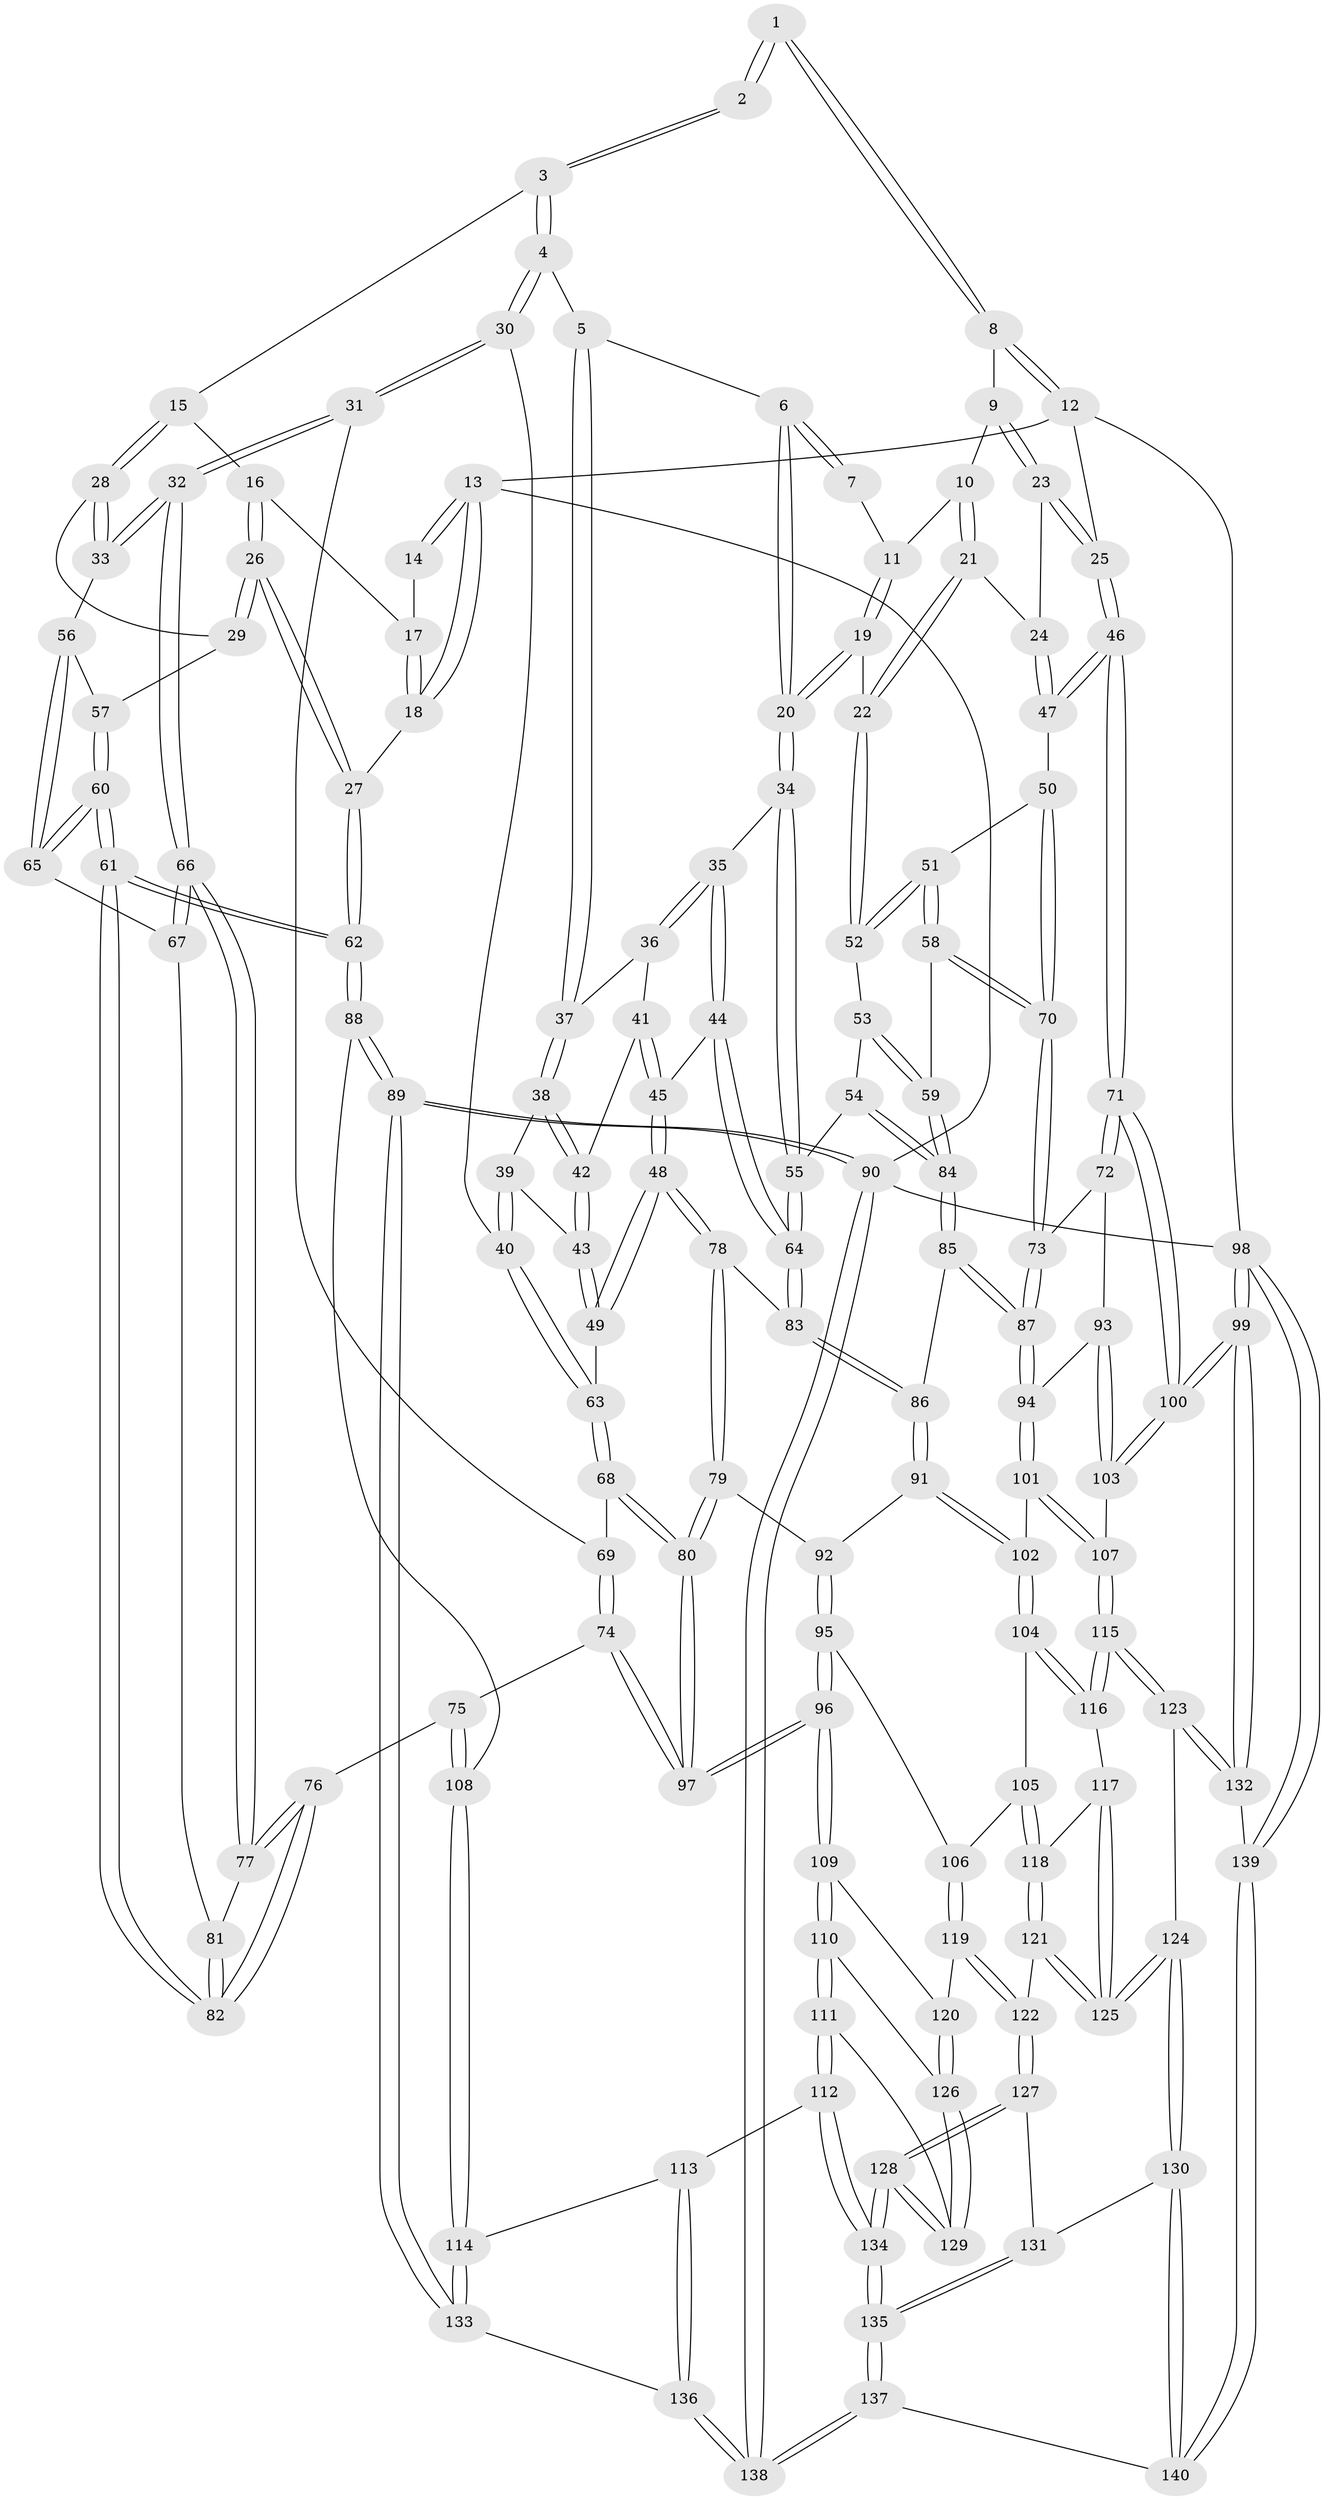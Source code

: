 // Generated by graph-tools (version 1.1) at 2025/11/02/27/25 16:11:52]
// undirected, 140 vertices, 347 edges
graph export_dot {
graph [start="1"]
  node [color=gray90,style=filled];
  1 [pos="+0.7220775909144398+0"];
  2 [pos="+0.3808527481010952+0"];
  3 [pos="+0.3682732616336716+0"];
  4 [pos="+0.4036658896276146+0.06851376196880152"];
  5 [pos="+0.4812201614776691+0.11354131044014285"];
  6 [pos="+0.5852402773046972+0.12171149168275619"];
  7 [pos="+0.6857597308298616+0"];
  8 [pos="+1+0"];
  9 [pos="+1+0"];
  10 [pos="+0.7926431901330748+0.0792636728620694"];
  11 [pos="+0.7316170070781814+0.09335766282508107"];
  12 [pos="+1+0"];
  13 [pos="+0+0"];
  14 [pos="+0.07646451136880651+0"];
  15 [pos="+0.17464312891630895+0.10795596685848523"];
  16 [pos="+0.15738954314214912+0.09591036718582611"];
  17 [pos="+0.1238743049428157+0.036568309645400636"];
  18 [pos="+0+0"];
  19 [pos="+0.7131124081430147+0.17281454178870448"];
  20 [pos="+0.6662482415726431+0.1954054908737724"];
  21 [pos="+0.8519889444044956+0.1827424944191822"];
  22 [pos="+0.8344321518363675+0.19326216133711727"];
  23 [pos="+0.8903086509648725+0.17009162019426086"];
  24 [pos="+0.8888428776401217+0.17135478129897788"];
  25 [pos="+1+0.27582865233375065"];
  26 [pos="+0+0.06951148253398605"];
  27 [pos="+0+0.05942324850288396"];
  28 [pos="+0.1659807863293651+0.14953521121878957"];
  29 [pos="+0+0.17321119939176946"];
  30 [pos="+0.3428724415033344+0.24009155886208358"];
  31 [pos="+0.30954361088583837+0.26238771924690163"];
  32 [pos="+0.25200088882016247+0.2756914681447225"];
  33 [pos="+0.1712843182966678+0.21348596184110868"];
  34 [pos="+0.6607014286812966+0.2250682728882053"];
  35 [pos="+0.6263332252305959+0.24933377353726666"];
  36 [pos="+0.5470628761235431+0.23791027823518132"];
  37 [pos="+0.4937034963817331+0.17754253109920873"];
  38 [pos="+0.4895543938736948+0.2168258400543436"];
  39 [pos="+0.4450616383863534+0.25581749670589055"];
  40 [pos="+0.37572081349839503+0.2638313806921456"];
  41 [pos="+0.5360402863275999+0.25848887712601043"];
  42 [pos="+0.4938345785401435+0.2503829401377634"];
  43 [pos="+0.48810752269881524+0.28116447586456284"];
  44 [pos="+0.5664131526637806+0.3271161734542275"];
  45 [pos="+0.5465142239625653+0.3312350976203503"];
  46 [pos="+1+0.35595621120437104"];
  47 [pos="+0.9357317568910595+0.2964260053078359"];
  48 [pos="+0.5269168565845815+0.3401227664690418"];
  49 [pos="+0.49096884818557385+0.31208356866103765"];
  50 [pos="+0.9170292113686216+0.3110875682852745"];
  51 [pos="+0.8459451208598591+0.26996313110617937"];
  52 [pos="+0.8309960445216951+0.21201839505723338"];
  53 [pos="+0.8005863713323745+0.2561978599808526"];
  54 [pos="+0.7294670421453332+0.33560527547510366"];
  55 [pos="+0.7186472372294594+0.32927382406274486"];
  56 [pos="+0.10409651514181441+0.2564818975585649"];
  57 [pos="+0.05841603781125849+0.247666022765505"];
  58 [pos="+0.8381602334345997+0.3729641317309557"];
  59 [pos="+0.8335580565248669+0.37291544623425815"];
  60 [pos="+0+0.4595546057197602"];
  61 [pos="+0+0.4845043843607813"];
  62 [pos="+0+0.5266950661002031"];
  63 [pos="+0.41908097753253404+0.312681765228092"];
  64 [pos="+0.628125547388322+0.37565111249266"];
  65 [pos="+0.1029506553757515+0.3211031635478444"];
  66 [pos="+0.22073192470014044+0.36523392709272273"];
  67 [pos="+0.1242323437009938+0.3383049579339927"];
  68 [pos="+0.39673271207954186+0.4597105879869943"];
  69 [pos="+0.32448824514426927+0.30621579224175727"];
  70 [pos="+0.8633715269741934+0.3821814709383774"];
  71 [pos="+1+0.4052515439518876"];
  72 [pos="+0.9430459085106409+0.4479921378474239"];
  73 [pos="+0.8918513999241788+0.41855059030156233"];
  74 [pos="+0.28571427125315246+0.502475212570014"];
  75 [pos="+0.2677628206466866+0.5002243319602975"];
  76 [pos="+0.22951863658153937+0.4591019705318893"];
  77 [pos="+0.22677938672950784+0.44669391718638246"];
  78 [pos="+0.5115229395916185+0.38812986516436226"];
  79 [pos="+0.4756173160795955+0.44493321726768736"];
  80 [pos="+0.39786816221507865+0.4705411999705346"];
  81 [pos="+0.11904787601081408+0.3860535384032486"];
  82 [pos="+0+0.48198831551435484"];
  83 [pos="+0.6240053135276619+0.4268562059139415"];
  84 [pos="+0.7615623898703409+0.3769173104141472"];
  85 [pos="+0.7589431190542941+0.38435825577637944"];
  86 [pos="+0.6384733624719645+0.4882402346744896"];
  87 [pos="+0.7847860003999739+0.5255037057151751"];
  88 [pos="+0+0.5974616933945325"];
  89 [pos="+0+0.9606047199947054"];
  90 [pos="+0+1"];
  91 [pos="+0.636426644176461+0.4963362822070589"];
  92 [pos="+0.5766130793558152+0.49814712213868123"];
  93 [pos="+0.9131413586005435+0.5220349638938399"];
  94 [pos="+0.780485281010403+0.5450275974323451"];
  95 [pos="+0.49782095079570754+0.6214591105388618"];
  96 [pos="+0.39709589779465726+0.5985058812998251"];
  97 [pos="+0.35944066147437875+0.5153785696287082"];
  98 [pos="+1+1"];
  99 [pos="+1+1"];
  100 [pos="+1+0.7852290553771591"];
  101 [pos="+0.7679368017551095+0.5630043112031204"];
  102 [pos="+0.6889238010141651+0.5754283279653356"];
  103 [pos="+0.9633374871528849+0.7171245508749262"];
  104 [pos="+0.6789617958126831+0.5950942449336686"];
  105 [pos="+0.5848267556096552+0.6403463695120476"];
  106 [pos="+0.5283981018593569+0.6438763383510581"];
  107 [pos="+0.9129531317658351+0.7213673014851207"];
  108 [pos="+0.1451291124256326+0.6545781319947347"];
  109 [pos="+0.3850920729826621+0.6346124370789016"];
  110 [pos="+0.308828997855624+0.7563096422641242"];
  111 [pos="+0.27890362068300034+0.7797915698911975"];
  112 [pos="+0.2594993729592954+0.7915450479133022"];
  113 [pos="+0.246151119936136+0.7934965524903922"];
  114 [pos="+0.23877577574525347+0.7904610072655898"];
  115 [pos="+0.8194849864972819+0.7807323483004215"];
  116 [pos="+0.6855670850053092+0.627176202130727"];
  117 [pos="+0.6738504100208075+0.6944984307592899"];
  118 [pos="+0.6164736739058294+0.7303762727694328"];
  119 [pos="+0.5254418247155327+0.765845008642697"];
  120 [pos="+0.48912527438110476+0.7770372642383698"];
  121 [pos="+0.6129869300707239+0.742049501948665"];
  122 [pos="+0.5506869295442691+0.7786889064610667"];
  123 [pos="+0.7878427779044972+0.8141191239048937"];
  124 [pos="+0.7426315720875466+0.8304577058058397"];
  125 [pos="+0.7254023750220757+0.8105764600461413"];
  126 [pos="+0.47211898477338904+0.7910251931739812"];
  127 [pos="+0.5714394359077503+0.8179298834204606"];
  128 [pos="+0.460068062964805+0.9141314040282383"];
  129 [pos="+0.4566749076539521+0.858166034947292"];
  130 [pos="+0.7139134778923252+0.8620635532619058"];
  131 [pos="+0.609404923414235+0.8563317962119216"];
  132 [pos="+0.8550493061527666+0.9227393229460112"];
  133 [pos="+0.03725763417280476+0.8824328586035942"];
  134 [pos="+0.4492356113512172+0.9877516591500997"];
  135 [pos="+0.4666537060930629+1"];
  136 [pos="+0.22944003303563737+0.9992611990280909"];
  137 [pos="+0.46767649000388223+1"];
  138 [pos="+0.27914545452260636+1"];
  139 [pos="+0.7293458810388116+1"];
  140 [pos="+0.6877468468461164+1"];
  1 -- 2;
  1 -- 2;
  1 -- 8;
  1 -- 8;
  2 -- 3;
  2 -- 3;
  3 -- 4;
  3 -- 4;
  3 -- 15;
  4 -- 5;
  4 -- 30;
  4 -- 30;
  5 -- 6;
  5 -- 37;
  5 -- 37;
  6 -- 7;
  6 -- 7;
  6 -- 20;
  6 -- 20;
  7 -- 11;
  8 -- 9;
  8 -- 12;
  8 -- 12;
  9 -- 10;
  9 -- 23;
  9 -- 23;
  10 -- 11;
  10 -- 21;
  10 -- 21;
  11 -- 19;
  11 -- 19;
  12 -- 13;
  12 -- 25;
  12 -- 98;
  13 -- 14;
  13 -- 14;
  13 -- 18;
  13 -- 18;
  13 -- 90;
  14 -- 17;
  15 -- 16;
  15 -- 28;
  15 -- 28;
  16 -- 17;
  16 -- 26;
  16 -- 26;
  17 -- 18;
  17 -- 18;
  18 -- 27;
  19 -- 20;
  19 -- 20;
  19 -- 22;
  20 -- 34;
  20 -- 34;
  21 -- 22;
  21 -- 22;
  21 -- 24;
  22 -- 52;
  22 -- 52;
  23 -- 24;
  23 -- 25;
  23 -- 25;
  24 -- 47;
  24 -- 47;
  25 -- 46;
  25 -- 46;
  26 -- 27;
  26 -- 27;
  26 -- 29;
  26 -- 29;
  27 -- 62;
  27 -- 62;
  28 -- 29;
  28 -- 33;
  28 -- 33;
  29 -- 57;
  30 -- 31;
  30 -- 31;
  30 -- 40;
  31 -- 32;
  31 -- 32;
  31 -- 69;
  32 -- 33;
  32 -- 33;
  32 -- 66;
  32 -- 66;
  33 -- 56;
  34 -- 35;
  34 -- 55;
  34 -- 55;
  35 -- 36;
  35 -- 36;
  35 -- 44;
  35 -- 44;
  36 -- 37;
  36 -- 41;
  37 -- 38;
  37 -- 38;
  38 -- 39;
  38 -- 42;
  38 -- 42;
  39 -- 40;
  39 -- 40;
  39 -- 43;
  40 -- 63;
  40 -- 63;
  41 -- 42;
  41 -- 45;
  41 -- 45;
  42 -- 43;
  42 -- 43;
  43 -- 49;
  43 -- 49;
  44 -- 45;
  44 -- 64;
  44 -- 64;
  45 -- 48;
  45 -- 48;
  46 -- 47;
  46 -- 47;
  46 -- 71;
  46 -- 71;
  47 -- 50;
  48 -- 49;
  48 -- 49;
  48 -- 78;
  48 -- 78;
  49 -- 63;
  50 -- 51;
  50 -- 70;
  50 -- 70;
  51 -- 52;
  51 -- 52;
  51 -- 58;
  51 -- 58;
  52 -- 53;
  53 -- 54;
  53 -- 59;
  53 -- 59;
  54 -- 55;
  54 -- 84;
  54 -- 84;
  55 -- 64;
  55 -- 64;
  56 -- 57;
  56 -- 65;
  56 -- 65;
  57 -- 60;
  57 -- 60;
  58 -- 59;
  58 -- 70;
  58 -- 70;
  59 -- 84;
  59 -- 84;
  60 -- 61;
  60 -- 61;
  60 -- 65;
  60 -- 65;
  61 -- 62;
  61 -- 62;
  61 -- 82;
  61 -- 82;
  62 -- 88;
  62 -- 88;
  63 -- 68;
  63 -- 68;
  64 -- 83;
  64 -- 83;
  65 -- 67;
  66 -- 67;
  66 -- 67;
  66 -- 77;
  66 -- 77;
  67 -- 81;
  68 -- 69;
  68 -- 80;
  68 -- 80;
  69 -- 74;
  69 -- 74;
  70 -- 73;
  70 -- 73;
  71 -- 72;
  71 -- 72;
  71 -- 100;
  71 -- 100;
  72 -- 73;
  72 -- 93;
  73 -- 87;
  73 -- 87;
  74 -- 75;
  74 -- 97;
  74 -- 97;
  75 -- 76;
  75 -- 108;
  75 -- 108;
  76 -- 77;
  76 -- 77;
  76 -- 82;
  76 -- 82;
  77 -- 81;
  78 -- 79;
  78 -- 79;
  78 -- 83;
  79 -- 80;
  79 -- 80;
  79 -- 92;
  80 -- 97;
  80 -- 97;
  81 -- 82;
  81 -- 82;
  83 -- 86;
  83 -- 86;
  84 -- 85;
  84 -- 85;
  85 -- 86;
  85 -- 87;
  85 -- 87;
  86 -- 91;
  86 -- 91;
  87 -- 94;
  87 -- 94;
  88 -- 89;
  88 -- 89;
  88 -- 108;
  89 -- 90;
  89 -- 90;
  89 -- 133;
  89 -- 133;
  90 -- 138;
  90 -- 138;
  90 -- 98;
  91 -- 92;
  91 -- 102;
  91 -- 102;
  92 -- 95;
  92 -- 95;
  93 -- 94;
  93 -- 103;
  93 -- 103;
  94 -- 101;
  94 -- 101;
  95 -- 96;
  95 -- 96;
  95 -- 106;
  96 -- 97;
  96 -- 97;
  96 -- 109;
  96 -- 109;
  98 -- 99;
  98 -- 99;
  98 -- 139;
  98 -- 139;
  99 -- 100;
  99 -- 100;
  99 -- 132;
  99 -- 132;
  100 -- 103;
  100 -- 103;
  101 -- 102;
  101 -- 107;
  101 -- 107;
  102 -- 104;
  102 -- 104;
  103 -- 107;
  104 -- 105;
  104 -- 116;
  104 -- 116;
  105 -- 106;
  105 -- 118;
  105 -- 118;
  106 -- 119;
  106 -- 119;
  107 -- 115;
  107 -- 115;
  108 -- 114;
  108 -- 114;
  109 -- 110;
  109 -- 110;
  109 -- 120;
  110 -- 111;
  110 -- 111;
  110 -- 126;
  111 -- 112;
  111 -- 112;
  111 -- 129;
  112 -- 113;
  112 -- 134;
  112 -- 134;
  113 -- 114;
  113 -- 136;
  113 -- 136;
  114 -- 133;
  114 -- 133;
  115 -- 116;
  115 -- 116;
  115 -- 123;
  115 -- 123;
  116 -- 117;
  117 -- 118;
  117 -- 125;
  117 -- 125;
  118 -- 121;
  118 -- 121;
  119 -- 120;
  119 -- 122;
  119 -- 122;
  120 -- 126;
  120 -- 126;
  121 -- 122;
  121 -- 125;
  121 -- 125;
  122 -- 127;
  122 -- 127;
  123 -- 124;
  123 -- 132;
  123 -- 132;
  124 -- 125;
  124 -- 125;
  124 -- 130;
  124 -- 130;
  126 -- 129;
  126 -- 129;
  127 -- 128;
  127 -- 128;
  127 -- 131;
  128 -- 129;
  128 -- 129;
  128 -- 134;
  128 -- 134;
  130 -- 131;
  130 -- 140;
  130 -- 140;
  131 -- 135;
  131 -- 135;
  132 -- 139;
  133 -- 136;
  134 -- 135;
  134 -- 135;
  135 -- 137;
  135 -- 137;
  136 -- 138;
  136 -- 138;
  137 -- 138;
  137 -- 138;
  137 -- 140;
  139 -- 140;
  139 -- 140;
}

